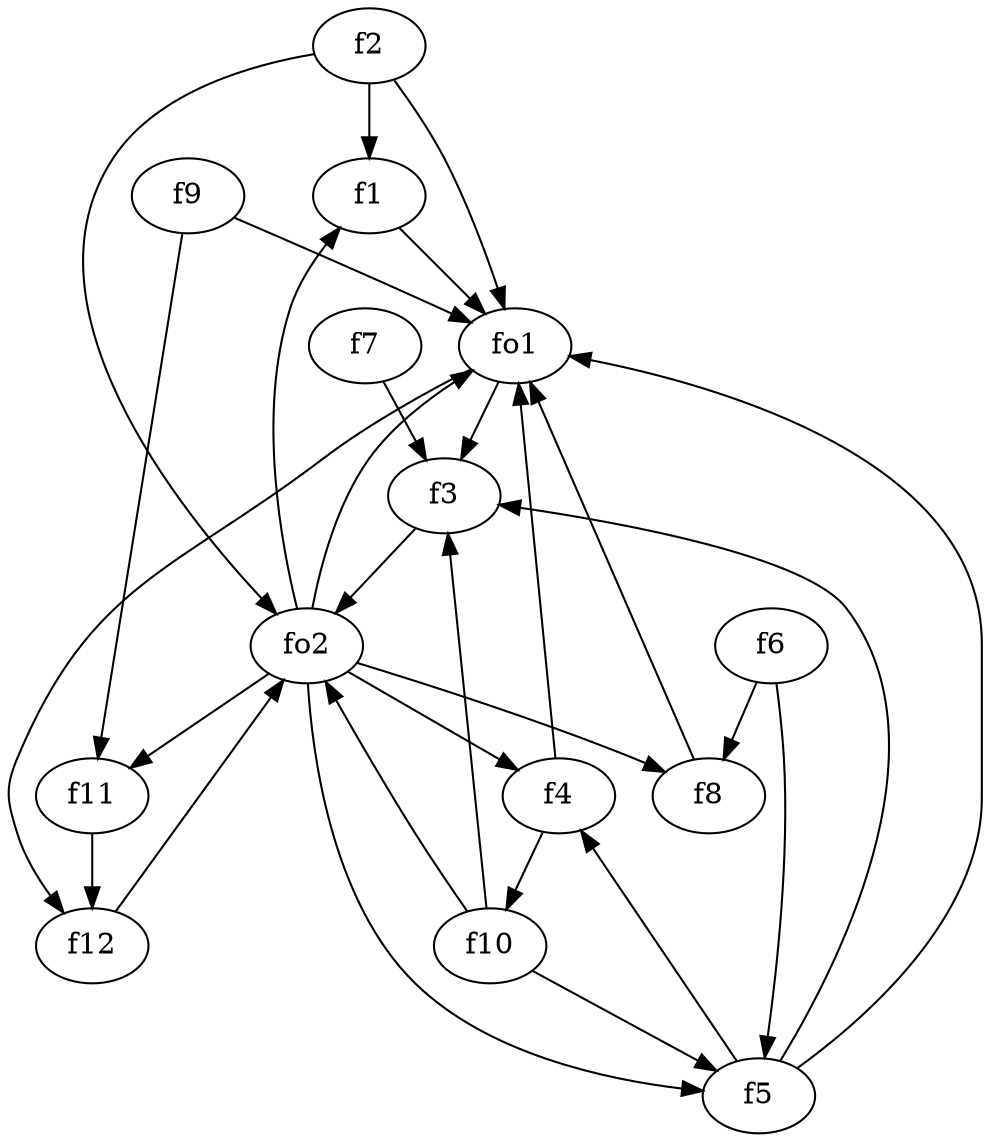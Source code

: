 strict digraph  {
f1;
f2;
f3;
f4;
f5;
f6;
f7;
f8;
f9;
f10;
f11;
f12;
fo1;
fo2;
f1 -> fo1  [weight=2];
f2 -> fo1  [weight=2];
f2 -> fo2  [weight=2];
f2 -> f1  [weight=2];
f3 -> fo2  [weight=2];
f4 -> fo1  [weight=2];
f4 -> f10  [weight=2];
f5 -> fo1  [weight=2];
f5 -> f3  [weight=2];
f5 -> f4  [weight=2];
f6 -> f8  [weight=2];
f6 -> f5  [weight=2];
f7 -> f3  [weight=2];
f8 -> fo1  [weight=2];
f9 -> f11  [weight=2];
f9 -> fo1  [weight=2];
f10 -> f3  [weight=2];
f10 -> fo2  [weight=2];
f10 -> f5  [weight=2];
f11 -> f12  [weight=2];
f12 -> fo2  [weight=2];
fo1 -> f3  [weight=2];
fo1 -> f12  [weight=2];
fo2 -> f1  [weight=2];
fo2 -> fo1  [weight=2];
fo2 -> f4  [weight=2];
fo2 -> f11  [weight=2];
fo2 -> f5  [weight=2];
fo2 -> f8  [weight=2];
}
